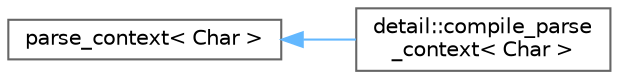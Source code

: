 digraph "类继承关系图"
{
 // LATEX_PDF_SIZE
  bgcolor="transparent";
  edge [fontname=Helvetica,fontsize=10,labelfontname=Helvetica,labelfontsize=10];
  node [fontname=Helvetica,fontsize=10,shape=box,height=0.2,width=0.4];
  rankdir="LR";
  Node0 [id="Node000000",label="parse_context\< Char \>",height=0.2,width=0.4,color="grey40", fillcolor="white", style="filled",URL="$classparse__context.html",tooltip=" "];
  Node0 -> Node1 [id="edge1514_Node000000_Node000001",dir="back",color="steelblue1",style="solid",tooltip=" "];
  Node1 [id="Node000001",label="detail::compile_parse\l_context\< Char \>",height=0.2,width=0.4,color="grey40", fillcolor="white", style="filled",URL="$classdetail_1_1compile__parse__context.html",tooltip=" "];
}
